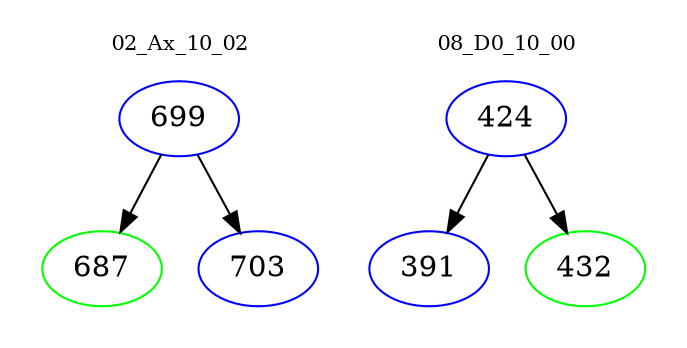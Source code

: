 digraph{
subgraph cluster_0 {
color = white
label = "02_Ax_10_02";
fontsize=10;
T0_699 [label="699", color="blue"]
T0_699 -> T0_687 [color="black"]
T0_687 [label="687", color="green"]
T0_699 -> T0_703 [color="black"]
T0_703 [label="703", color="blue"]
}
subgraph cluster_1 {
color = white
label = "08_D0_10_00";
fontsize=10;
T1_424 [label="424", color="blue"]
T1_424 -> T1_391 [color="black"]
T1_391 [label="391", color="blue"]
T1_424 -> T1_432 [color="black"]
T1_432 [label="432", color="green"]
}
}
